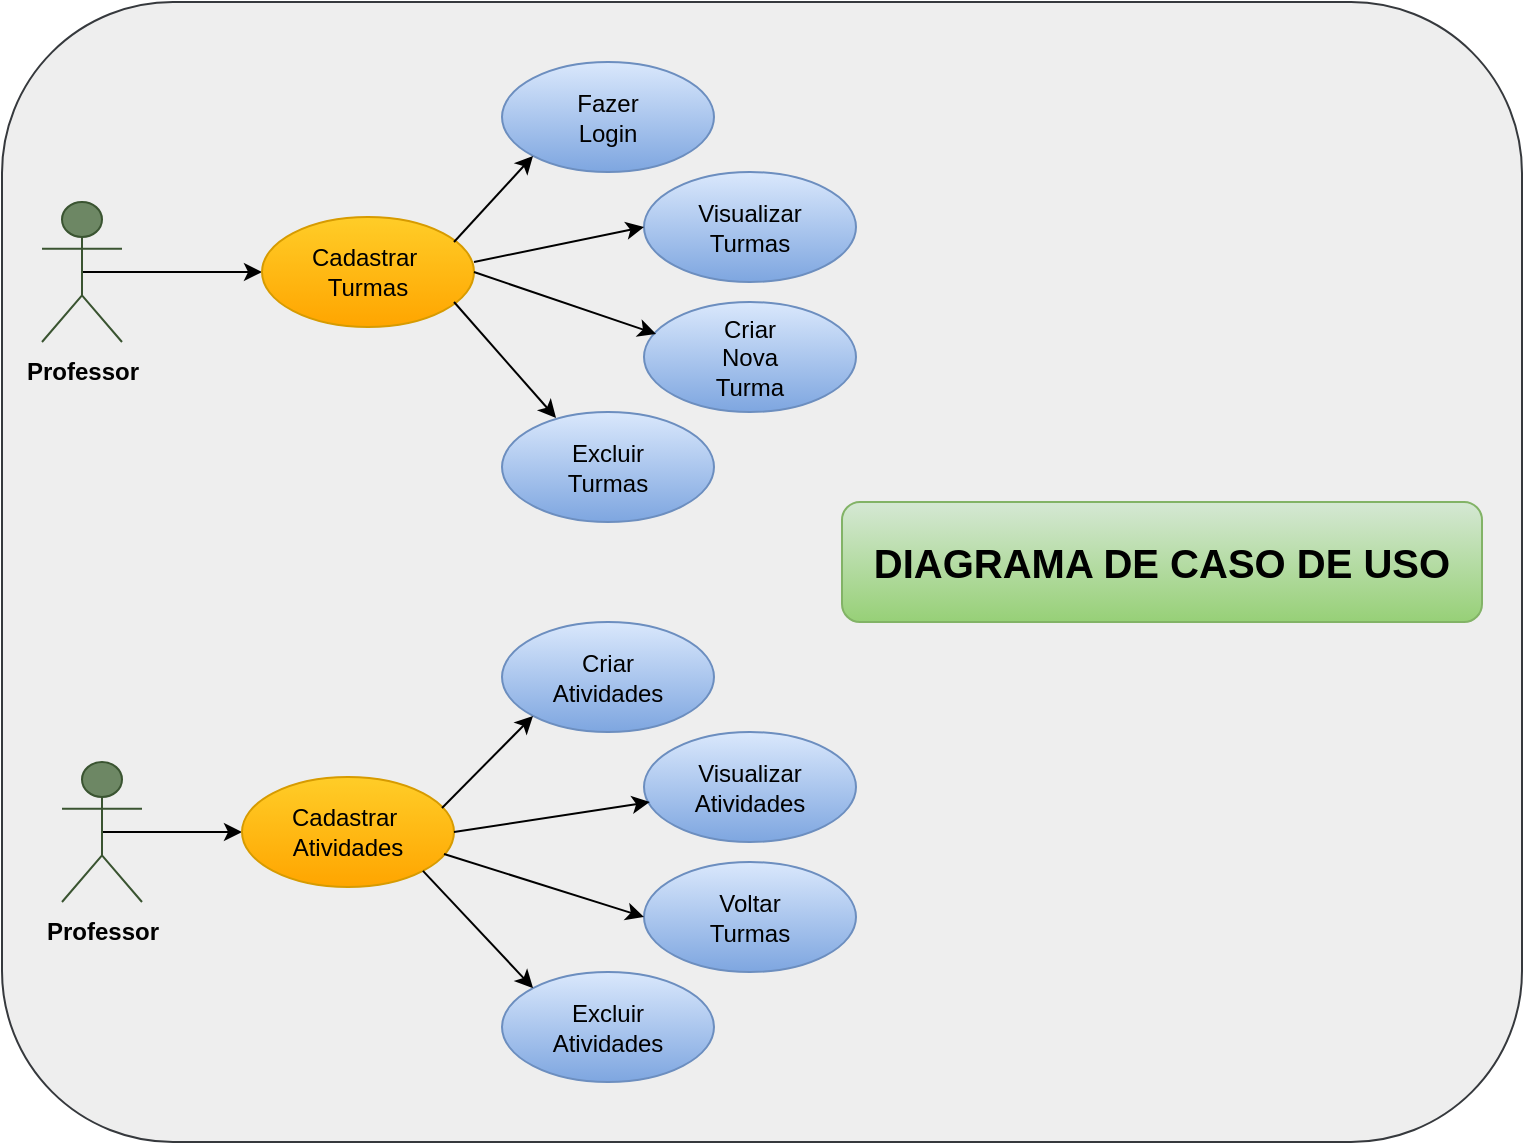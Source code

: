 <mxfile version="24.7.17">
  <diagram name="Página-1" id="SLrE-gyxGCfQSmFmLqbf">
    <mxGraphModel dx="1434" dy="746" grid="1" gridSize="10" guides="1" tooltips="1" connect="1" arrows="1" fold="1" page="1" pageScale="1" pageWidth="827" pageHeight="1169" math="0" shadow="0">
      <root>
        <mxCell id="0" />
        <mxCell id="1" parent="0" />
        <mxCell id="0GhE9AetelOUBZOPo_DK-29" value="" style="rounded=1;whiteSpace=wrap;html=1;fillColor=#eeeeee;strokeColor=#36393d;" vertex="1" parent="1">
          <mxGeometry x="40" y="90" width="760" height="570" as="geometry" />
        </mxCell>
        <mxCell id="0GhE9AetelOUBZOPo_DK-1" value="&lt;b&gt;&lt;font style=&quot;font-size: 20px;&quot;&gt;DIAGRAMA DE CASO DE USO&lt;/font&gt;&lt;/b&gt;" style="rounded=1;whiteSpace=wrap;html=1;fillColor=#d5e8d4;gradientColor=#97d077;strokeColor=#82b366;" vertex="1" parent="1">
          <mxGeometry x="460" y="340" width="320" height="60" as="geometry" />
        </mxCell>
        <mxCell id="0GhE9AetelOUBZOPo_DK-5" style="edgeStyle=orthogonalEdgeStyle;rounded=0;orthogonalLoop=1;jettySize=auto;html=1;exitX=0.5;exitY=0.5;exitDx=0;exitDy=0;exitPerimeter=0;" edge="1" parent="1" source="0GhE9AetelOUBZOPo_DK-2" target="0GhE9AetelOUBZOPo_DK-6">
          <mxGeometry relative="1" as="geometry">
            <mxPoint x="240" y="225" as="targetPoint" />
          </mxGeometry>
        </mxCell>
        <mxCell id="0GhE9AetelOUBZOPo_DK-2" value="" style="shape=umlActor;verticalLabelPosition=bottom;verticalAlign=top;html=1;fillColor=#6d8764;strokeColor=#3A5431;fontColor=#ffffff;fontStyle=1" vertex="1" parent="1">
          <mxGeometry x="60" y="190" width="40" height="70" as="geometry" />
        </mxCell>
        <mxCell id="0GhE9AetelOUBZOPo_DK-7" style="edgeStyle=orthogonalEdgeStyle;rounded=0;orthogonalLoop=1;jettySize=auto;html=1;exitX=0.5;exitY=0.5;exitDx=0;exitDy=0;exitPerimeter=0;" edge="1" parent="1" source="0GhE9AetelOUBZOPo_DK-4">
          <mxGeometry relative="1" as="geometry">
            <mxPoint x="160" y="505" as="targetPoint" />
          </mxGeometry>
        </mxCell>
        <mxCell id="0GhE9AetelOUBZOPo_DK-4" value="" style="shape=umlActor;verticalLabelPosition=bottom;verticalAlign=top;html=1;fillColor=#6d8764;strokeColor=#3A5431;fontColor=#ffffff;" vertex="1" parent="1">
          <mxGeometry x="70" y="470" width="40" height="70" as="geometry" />
        </mxCell>
        <mxCell id="0GhE9AetelOUBZOPo_DK-6" value="Cadastrar&amp;nbsp;&lt;div&gt;Turmas&lt;/div&gt;" style="ellipse;whiteSpace=wrap;html=1;fillColor=#ffcd28;gradientColor=#ffa500;strokeColor=#d79b00;" vertex="1" parent="1">
          <mxGeometry x="170" y="197.5" width="106" height="55" as="geometry" />
        </mxCell>
        <mxCell id="0GhE9AetelOUBZOPo_DK-8" value="Cadastrar&amp;nbsp;&lt;div&gt;Atividades&lt;/div&gt;" style="ellipse;whiteSpace=wrap;html=1;fillColor=#ffcd28;gradientColor=#ffa500;strokeColor=#d79b00;" vertex="1" parent="1">
          <mxGeometry x="160" y="477.5" width="106" height="55" as="geometry" />
        </mxCell>
        <mxCell id="0GhE9AetelOUBZOPo_DK-10" value="Fazer&lt;div&gt;Login&lt;/div&gt;" style="ellipse;whiteSpace=wrap;html=1;fillColor=#dae8fc;gradientColor=#7ea6e0;strokeColor=#6c8ebf;" vertex="1" parent="1">
          <mxGeometry x="290" y="120" width="106" height="55" as="geometry" />
        </mxCell>
        <mxCell id="0GhE9AetelOUBZOPo_DK-11" value="Visualizar&lt;div&gt;Turmas&lt;/div&gt;" style="ellipse;whiteSpace=wrap;html=1;fillColor=#dae8fc;gradientColor=#7ea6e0;strokeColor=#6c8ebf;" vertex="1" parent="1">
          <mxGeometry x="361" y="175" width="106" height="55" as="geometry" />
        </mxCell>
        <mxCell id="0GhE9AetelOUBZOPo_DK-12" value="Criar&lt;div&gt;Nova&lt;/div&gt;&lt;div&gt;Turma&lt;/div&gt;" style="ellipse;whiteSpace=wrap;html=1;fillColor=#dae8fc;gradientColor=#7ea6e0;strokeColor=#6c8ebf;" vertex="1" parent="1">
          <mxGeometry x="361" y="240" width="106" height="55" as="geometry" />
        </mxCell>
        <mxCell id="0GhE9AetelOUBZOPo_DK-13" value="Excluir&lt;div&gt;Turmas&lt;/div&gt;" style="ellipse;whiteSpace=wrap;html=1;fillColor=#dae8fc;gradientColor=#7ea6e0;strokeColor=#6c8ebf;" vertex="1" parent="1">
          <mxGeometry x="290" y="295" width="106" height="55" as="geometry" />
        </mxCell>
        <mxCell id="0GhE9AetelOUBZOPo_DK-14" value="Criar&lt;div&gt;Atividades&lt;/div&gt;" style="ellipse;whiteSpace=wrap;html=1;fillColor=#dae8fc;gradientColor=#7ea6e0;strokeColor=#6c8ebf;" vertex="1" parent="1">
          <mxGeometry x="290" y="400" width="106" height="55" as="geometry" />
        </mxCell>
        <mxCell id="0GhE9AetelOUBZOPo_DK-15" value="Visualizar&lt;div&gt;Atividades&lt;/div&gt;" style="ellipse;whiteSpace=wrap;html=1;fillColor=#dae8fc;gradientColor=#7ea6e0;strokeColor=#6c8ebf;" vertex="1" parent="1">
          <mxGeometry x="361" y="455" width="106" height="55" as="geometry" />
        </mxCell>
        <mxCell id="0GhE9AetelOUBZOPo_DK-16" value="Voltar&lt;div&gt;Turmas&lt;/div&gt;" style="ellipse;whiteSpace=wrap;html=1;fillColor=#dae8fc;gradientColor=#7ea6e0;strokeColor=#6c8ebf;" vertex="1" parent="1">
          <mxGeometry x="361" y="520" width="106" height="55" as="geometry" />
        </mxCell>
        <mxCell id="0GhE9AetelOUBZOPo_DK-17" value="Excluir&lt;div&gt;Atividades&lt;/div&gt;" style="ellipse;whiteSpace=wrap;html=1;fillColor=#dae8fc;gradientColor=#7ea6e0;strokeColor=#6c8ebf;" vertex="1" parent="1">
          <mxGeometry x="290" y="575" width="106" height="55" as="geometry" />
        </mxCell>
        <mxCell id="0GhE9AetelOUBZOPo_DK-21" value="" style="endArrow=classic;html=1;rounded=0;entryX=0;entryY=1;entryDx=0;entryDy=0;" edge="1" parent="1" target="0GhE9AetelOUBZOPo_DK-10">
          <mxGeometry width="50" height="50" relative="1" as="geometry">
            <mxPoint x="266" y="210" as="sourcePoint" />
            <mxPoint x="316" y="160" as="targetPoint" />
          </mxGeometry>
        </mxCell>
        <mxCell id="0GhE9AetelOUBZOPo_DK-22" value="" style="endArrow=classic;html=1;rounded=0;entryX=0;entryY=0.5;entryDx=0;entryDy=0;" edge="1" parent="1" target="0GhE9AetelOUBZOPo_DK-11">
          <mxGeometry width="50" height="50" relative="1" as="geometry">
            <mxPoint x="276" y="220" as="sourcePoint" />
            <mxPoint x="315" y="177" as="targetPoint" />
          </mxGeometry>
        </mxCell>
        <mxCell id="0GhE9AetelOUBZOPo_DK-23" value="" style="endArrow=classic;html=1;rounded=0;entryX=0.057;entryY=0.291;entryDx=0;entryDy=0;exitX=1;exitY=0.5;exitDx=0;exitDy=0;entryPerimeter=0;" edge="1" parent="1" source="0GhE9AetelOUBZOPo_DK-6" target="0GhE9AetelOUBZOPo_DK-12">
          <mxGeometry width="50" height="50" relative="1" as="geometry">
            <mxPoint x="286" y="230" as="sourcePoint" />
            <mxPoint x="371" y="213" as="targetPoint" />
          </mxGeometry>
        </mxCell>
        <mxCell id="0GhE9AetelOUBZOPo_DK-24" value="" style="endArrow=classic;html=1;rounded=0;entryX=0.255;entryY=0.055;entryDx=0;entryDy=0;exitX=1;exitY=0.5;exitDx=0;exitDy=0;entryPerimeter=0;" edge="1" parent="1" target="0GhE9AetelOUBZOPo_DK-13">
          <mxGeometry width="50" height="50" relative="1" as="geometry">
            <mxPoint x="266" y="240" as="sourcePoint" />
            <mxPoint x="357" y="271" as="targetPoint" />
          </mxGeometry>
        </mxCell>
        <mxCell id="0GhE9AetelOUBZOPo_DK-25" value="" style="endArrow=classic;html=1;rounded=0;entryX=0;entryY=1;entryDx=0;entryDy=0;" edge="1" parent="1" target="0GhE9AetelOUBZOPo_DK-14">
          <mxGeometry width="50" height="50" relative="1" as="geometry">
            <mxPoint x="260" y="493" as="sourcePoint" />
            <mxPoint x="299" y="450" as="targetPoint" />
          </mxGeometry>
        </mxCell>
        <mxCell id="0GhE9AetelOUBZOPo_DK-26" value="" style="endArrow=classic;html=1;rounded=0;entryX=0.028;entryY=0.636;entryDx=0;entryDy=0;entryPerimeter=0;exitX=1;exitY=0.5;exitDx=0;exitDy=0;" edge="1" parent="1" source="0GhE9AetelOUBZOPo_DK-8" target="0GhE9AetelOUBZOPo_DK-15">
          <mxGeometry width="50" height="50" relative="1" as="geometry">
            <mxPoint x="270" y="505" as="sourcePoint" />
            <mxPoint x="315" y="457" as="targetPoint" />
          </mxGeometry>
        </mxCell>
        <mxCell id="0GhE9AetelOUBZOPo_DK-27" value="" style="endArrow=classic;html=1;rounded=0;exitX=0.953;exitY=0.7;exitDx=0;exitDy=0;exitPerimeter=0;entryX=0;entryY=0.5;entryDx=0;entryDy=0;" edge="1" parent="1" source="0GhE9AetelOUBZOPo_DK-8" target="0GhE9AetelOUBZOPo_DK-16">
          <mxGeometry width="50" height="50" relative="1" as="geometry">
            <mxPoint x="276" y="515" as="sourcePoint" />
            <mxPoint x="360" y="540" as="targetPoint" />
          </mxGeometry>
        </mxCell>
        <mxCell id="0GhE9AetelOUBZOPo_DK-28" value="" style="endArrow=classic;html=1;rounded=0;exitX=1;exitY=1;exitDx=0;exitDy=0;entryX=0;entryY=0;entryDx=0;entryDy=0;" edge="1" parent="1" source="0GhE9AetelOUBZOPo_DK-8" target="0GhE9AetelOUBZOPo_DK-17">
          <mxGeometry width="50" height="50" relative="1" as="geometry">
            <mxPoint x="271" y="526" as="sourcePoint" />
            <mxPoint x="371" y="558" as="targetPoint" />
          </mxGeometry>
        </mxCell>
        <mxCell id="0GhE9AetelOUBZOPo_DK-32" value="&lt;b&gt;Professor&lt;/b&gt;" style="text;html=1;align=center;verticalAlign=middle;resizable=0;points=[];autosize=1;strokeColor=none;fillColor=none;" vertex="1" parent="1">
          <mxGeometry x="40" y="260" width="80" height="30" as="geometry" />
        </mxCell>
        <mxCell id="0GhE9AetelOUBZOPo_DK-38" value="&lt;b&gt;Professor&lt;/b&gt;" style="text;html=1;align=center;verticalAlign=middle;resizable=0;points=[];autosize=1;strokeColor=none;fillColor=none;" vertex="1" parent="1">
          <mxGeometry x="50" y="540" width="80" height="30" as="geometry" />
        </mxCell>
      </root>
    </mxGraphModel>
  </diagram>
</mxfile>
